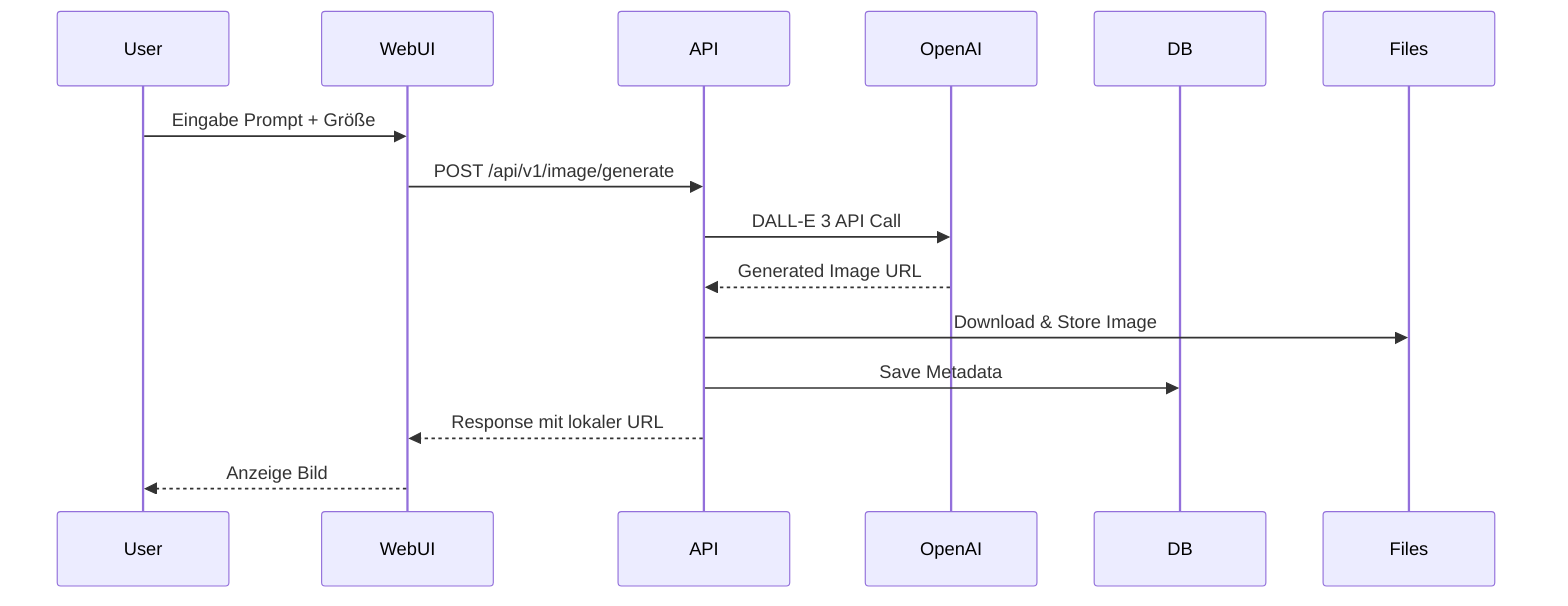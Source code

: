 sequenceDiagram
    participant User
    participant WebUI
    participant API
    participant OpenAI
    participant DB
    participant Files

    User->>WebUI: Eingabe Prompt + Größe
    WebUI->>API: POST /api/v1/image/generate
    API->>OpenAI: DALL-E 3 API Call
    OpenAI-->>API: Generated Image URL
    API->>Files: Download & Store Image
    API->>DB: Save Metadata
    API-->>WebUI: Response mit lokaler URL
    WebUI-->>User: Anzeige Bild